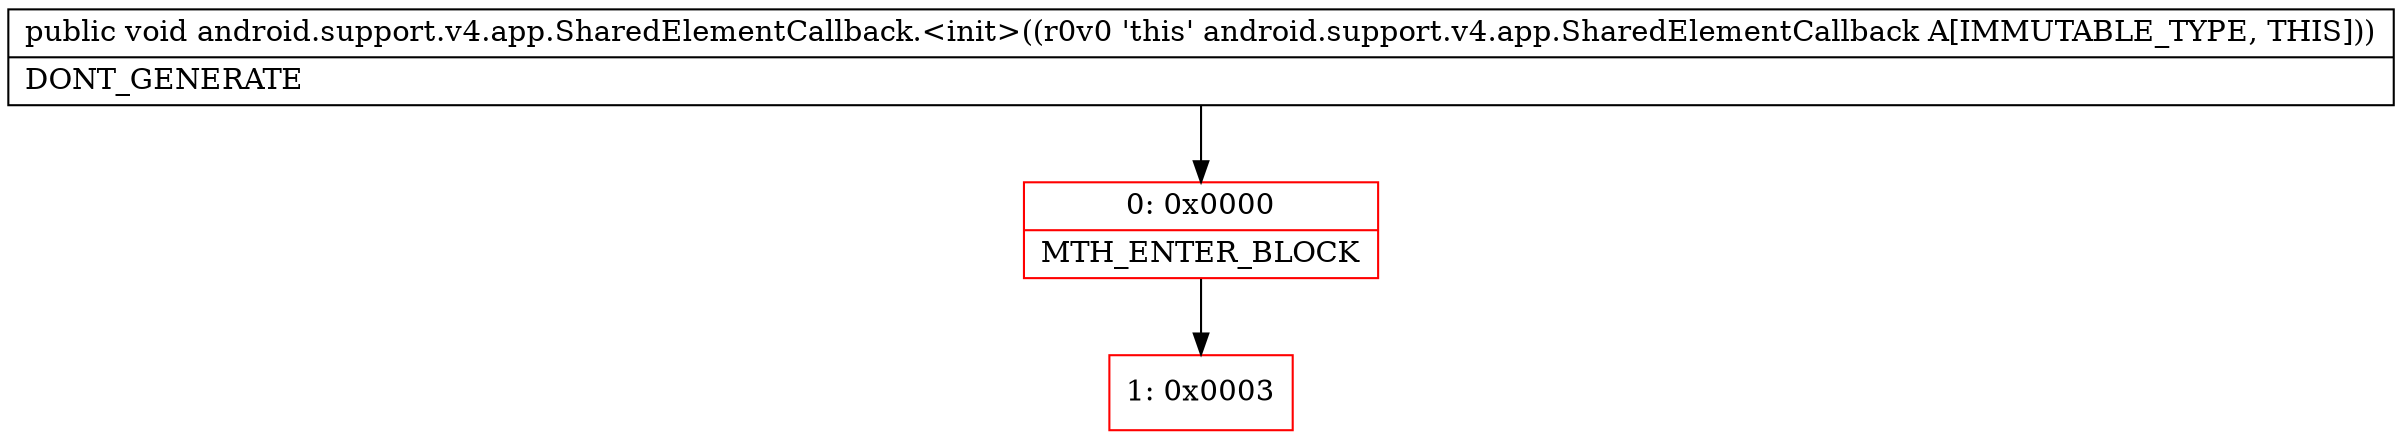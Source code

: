 digraph "CFG forandroid.support.v4.app.SharedElementCallback.\<init\>()V" {
subgraph cluster_Region_1269377364 {
label = "R(0)";
node [shape=record,color=blue];
}
Node_0 [shape=record,color=red,label="{0\:\ 0x0000|MTH_ENTER_BLOCK\l}"];
Node_1 [shape=record,color=red,label="{1\:\ 0x0003}"];
MethodNode[shape=record,label="{public void android.support.v4.app.SharedElementCallback.\<init\>((r0v0 'this' android.support.v4.app.SharedElementCallback A[IMMUTABLE_TYPE, THIS]))  | DONT_GENERATE\l}"];
MethodNode -> Node_0;
Node_0 -> Node_1;
}

